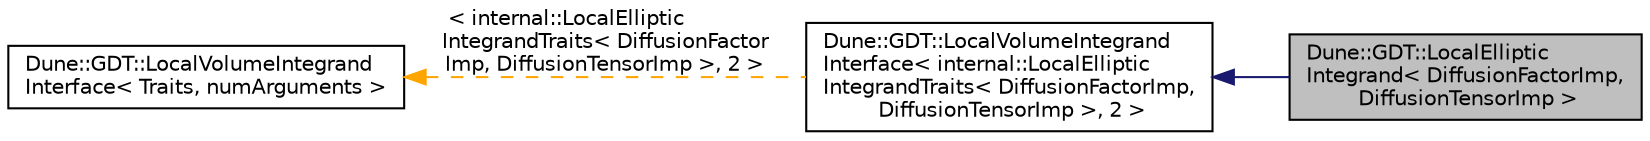 digraph "Dune::GDT::LocalEllipticIntegrand&lt; DiffusionFactorImp, DiffusionTensorImp &gt;"
{
  edge [fontname="Helvetica",fontsize="10",labelfontname="Helvetica",labelfontsize="10"];
  node [fontname="Helvetica",fontsize="10",shape=record];
  rankdir="LR";
  Node1 [label="Dune::GDT::LocalElliptic\lIntegrand\< DiffusionFactorImp,\l DiffusionTensorImp \>",height=0.2,width=0.4,color="black", fillcolor="grey75", style="filled", fontcolor="black"];
  Node2 -> Node1 [dir="back",color="midnightblue",fontsize="10",style="solid",fontname="Helvetica"];
  Node2 [label="Dune::GDT::LocalVolumeIntegrand\lInterface\< internal::LocalElliptic\lIntegrandTraits\< DiffusionFactorImp,\l DiffusionTensorImp \>, 2 \>",height=0.2,width=0.4,color="black", fillcolor="white", style="filled",URL="$a00402.html"];
  Node3 -> Node2 [dir="back",color="orange",fontsize="10",style="dashed",label=" \< internal::LocalElliptic\lIntegrandTraits\< DiffusionFactor\lImp, DiffusionTensorImp \>, 2 \>" ,fontname="Helvetica"];
  Node3 [label="Dune::GDT::LocalVolumeIntegrand\lInterface\< Traits, numArguments \>",height=0.2,width=0.4,color="black", fillcolor="white", style="filled",URL="$a00402.html",tooltip="Interface for local evaluations that depend on a codim 0 entity. "];
}
